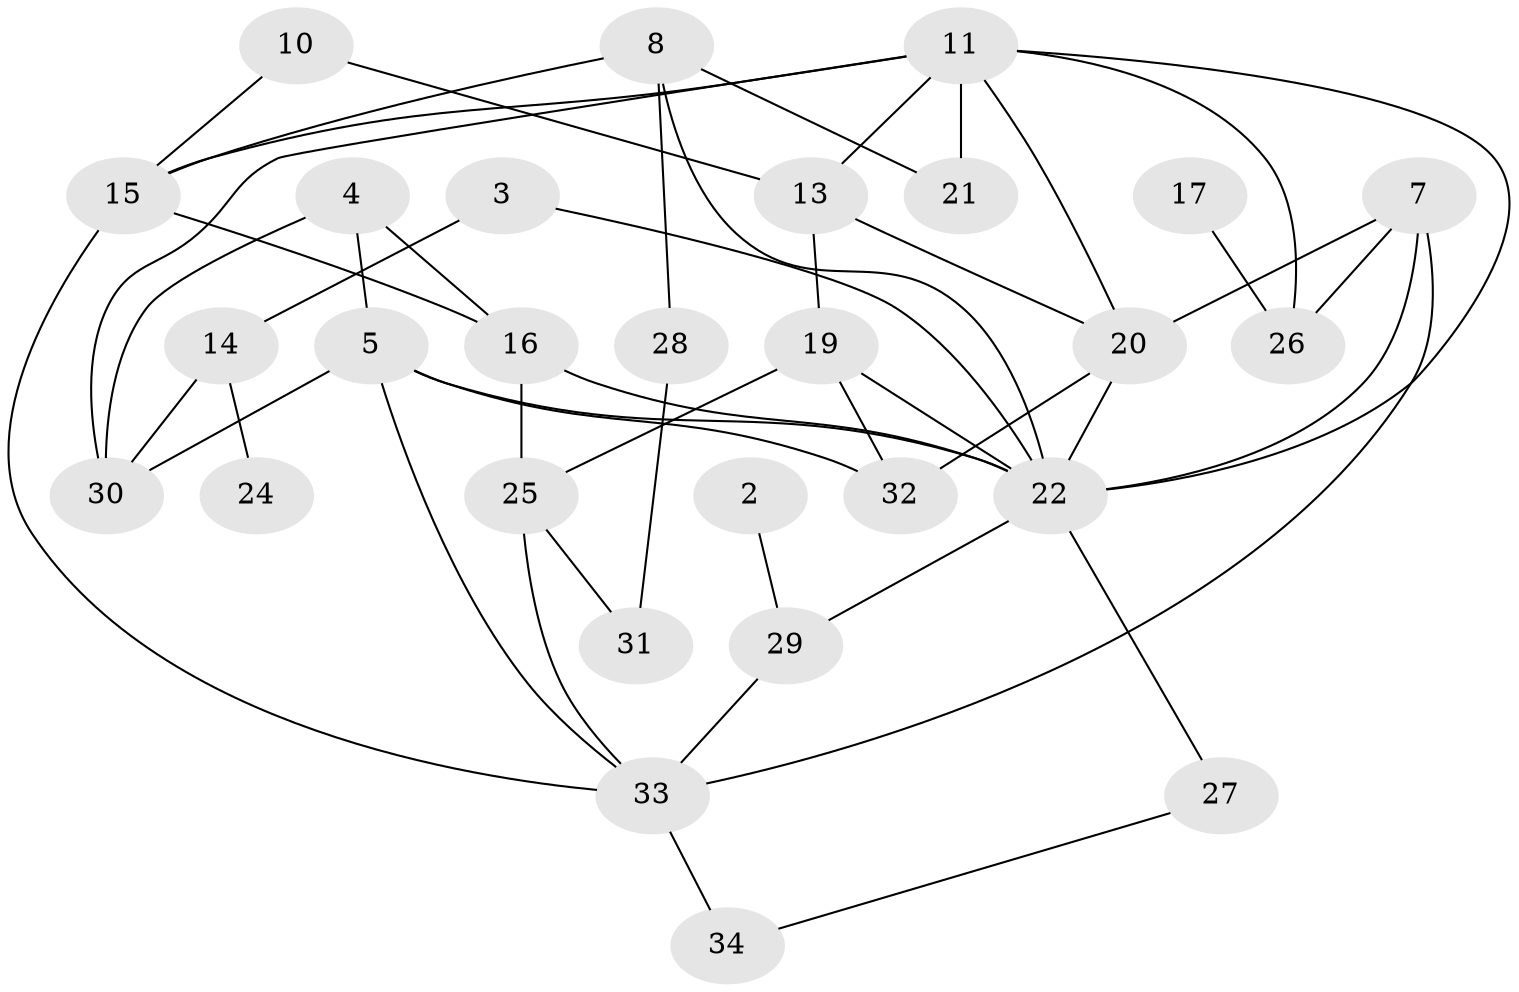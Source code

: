 // original degree distribution, {0: 0.10909090909090909, 1: 0.05454545454545454, 2: 0.2909090909090909, 3: 0.23636363636363636, 4: 0.21818181818181817, 6: 0.07272727272727272, 8: 0.01818181818181818}
// Generated by graph-tools (version 1.1) at 2025/48/03/04/25 22:48:27]
// undirected, 28 vertices, 49 edges
graph export_dot {
  node [color=gray90,style=filled];
  2;
  3;
  4;
  5;
  7;
  8;
  10;
  11;
  13;
  14;
  15;
  16;
  17;
  19;
  20;
  21;
  22;
  24;
  25;
  26;
  27;
  28;
  29;
  30;
  31;
  32;
  33;
  34;
  2 -- 29 [weight=1.0];
  3 -- 14 [weight=1.0];
  3 -- 22 [weight=1.0];
  4 -- 5 [weight=1.0];
  4 -- 16 [weight=1.0];
  4 -- 30 [weight=1.0];
  5 -- 22 [weight=1.0];
  5 -- 30 [weight=1.0];
  5 -- 32 [weight=1.0];
  5 -- 33 [weight=1.0];
  7 -- 20 [weight=1.0];
  7 -- 22 [weight=1.0];
  7 -- 26 [weight=1.0];
  7 -- 33 [weight=1.0];
  8 -- 15 [weight=1.0];
  8 -- 21 [weight=1.0];
  8 -- 22 [weight=1.0];
  8 -- 28 [weight=1.0];
  10 -- 13 [weight=1.0];
  10 -- 15 [weight=1.0];
  11 -- 13 [weight=1.0];
  11 -- 15 [weight=2.0];
  11 -- 20 [weight=2.0];
  11 -- 21 [weight=2.0];
  11 -- 22 [weight=1.0];
  11 -- 26 [weight=1.0];
  11 -- 30 [weight=1.0];
  13 -- 19 [weight=1.0];
  13 -- 20 [weight=1.0];
  14 -- 24 [weight=1.0];
  14 -- 30 [weight=1.0];
  15 -- 16 [weight=1.0];
  15 -- 33 [weight=1.0];
  16 -- 22 [weight=1.0];
  16 -- 25 [weight=1.0];
  17 -- 26 [weight=1.0];
  19 -- 22 [weight=1.0];
  19 -- 25 [weight=1.0];
  19 -- 32 [weight=1.0];
  20 -- 22 [weight=1.0];
  20 -- 32 [weight=1.0];
  22 -- 27 [weight=1.0];
  22 -- 29 [weight=1.0];
  25 -- 31 [weight=1.0];
  25 -- 33 [weight=1.0];
  27 -- 34 [weight=1.0];
  28 -- 31 [weight=1.0];
  29 -- 33 [weight=1.0];
  33 -- 34 [weight=1.0];
}
